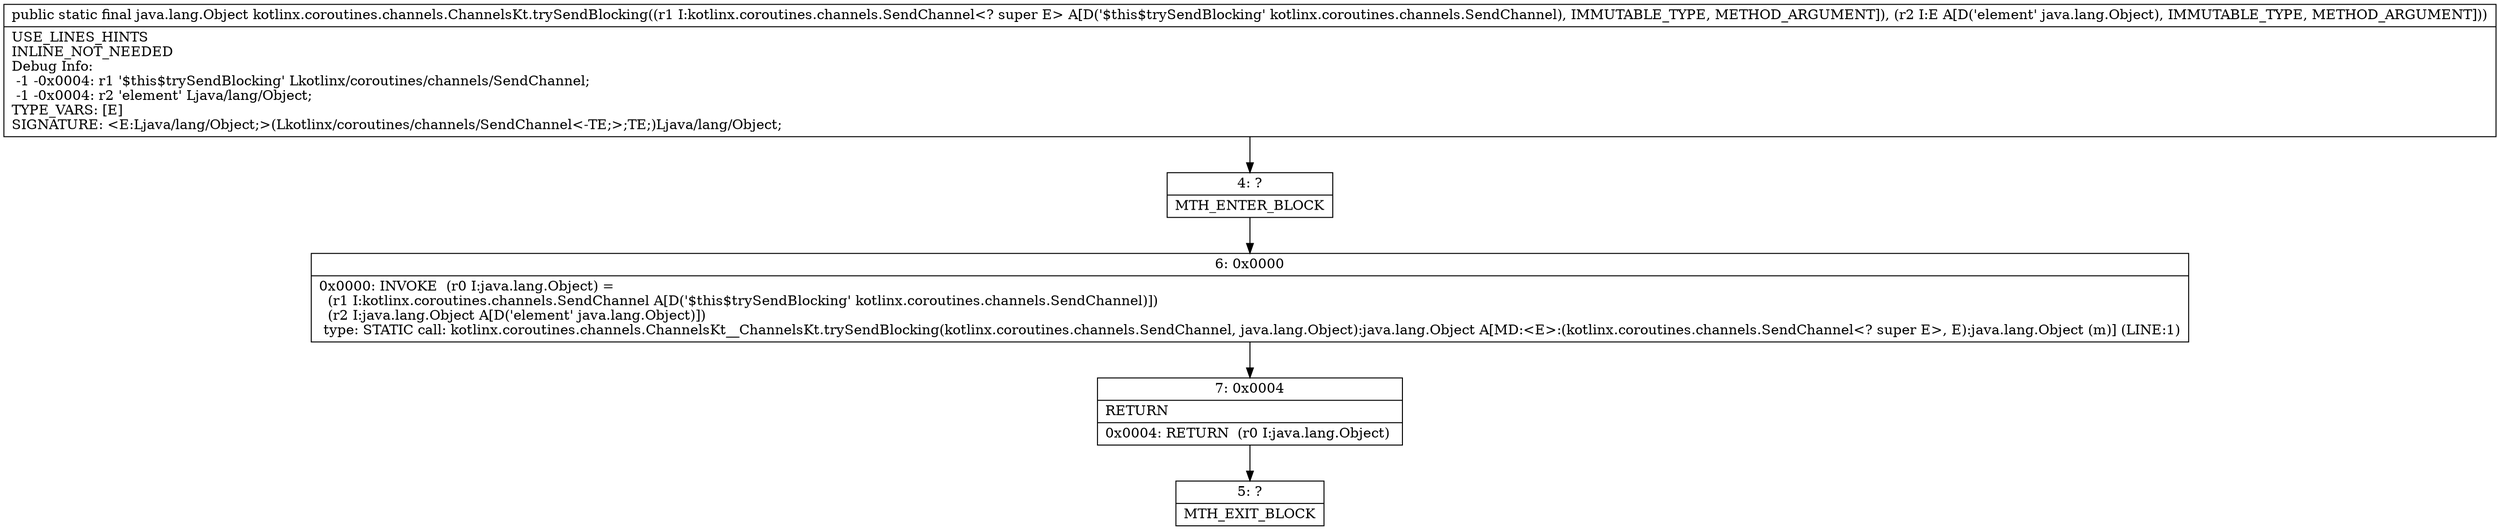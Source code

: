 digraph "CFG forkotlinx.coroutines.channels.ChannelsKt.trySendBlocking(Lkotlinx\/coroutines\/channels\/SendChannel;Ljava\/lang\/Object;)Ljava\/lang\/Object;" {
Node_4 [shape=record,label="{4\:\ ?|MTH_ENTER_BLOCK\l}"];
Node_6 [shape=record,label="{6\:\ 0x0000|0x0000: INVOKE  (r0 I:java.lang.Object) = \l  (r1 I:kotlinx.coroutines.channels.SendChannel A[D('$this$trySendBlocking' kotlinx.coroutines.channels.SendChannel)])\l  (r2 I:java.lang.Object A[D('element' java.lang.Object)])\l type: STATIC call: kotlinx.coroutines.channels.ChannelsKt__ChannelsKt.trySendBlocking(kotlinx.coroutines.channels.SendChannel, java.lang.Object):java.lang.Object A[MD:\<E\>:(kotlinx.coroutines.channels.SendChannel\<? super E\>, E):java.lang.Object (m)] (LINE:1)\l}"];
Node_7 [shape=record,label="{7\:\ 0x0004|RETURN\l|0x0004: RETURN  (r0 I:java.lang.Object) \l}"];
Node_5 [shape=record,label="{5\:\ ?|MTH_EXIT_BLOCK\l}"];
MethodNode[shape=record,label="{public static final java.lang.Object kotlinx.coroutines.channels.ChannelsKt.trySendBlocking((r1 I:kotlinx.coroutines.channels.SendChannel\<? super E\> A[D('$this$trySendBlocking' kotlinx.coroutines.channels.SendChannel), IMMUTABLE_TYPE, METHOD_ARGUMENT]), (r2 I:E A[D('element' java.lang.Object), IMMUTABLE_TYPE, METHOD_ARGUMENT]))  | USE_LINES_HINTS\lINLINE_NOT_NEEDED\lDebug Info:\l  \-1 \-0x0004: r1 '$this$trySendBlocking' Lkotlinx\/coroutines\/channels\/SendChannel;\l  \-1 \-0x0004: r2 'element' Ljava\/lang\/Object;\lTYPE_VARS: [E]\lSIGNATURE: \<E:Ljava\/lang\/Object;\>(Lkotlinx\/coroutines\/channels\/SendChannel\<\-TE;\>;TE;)Ljava\/lang\/Object;\l}"];
MethodNode -> Node_4;Node_4 -> Node_6;
Node_6 -> Node_7;
Node_7 -> Node_5;
}

